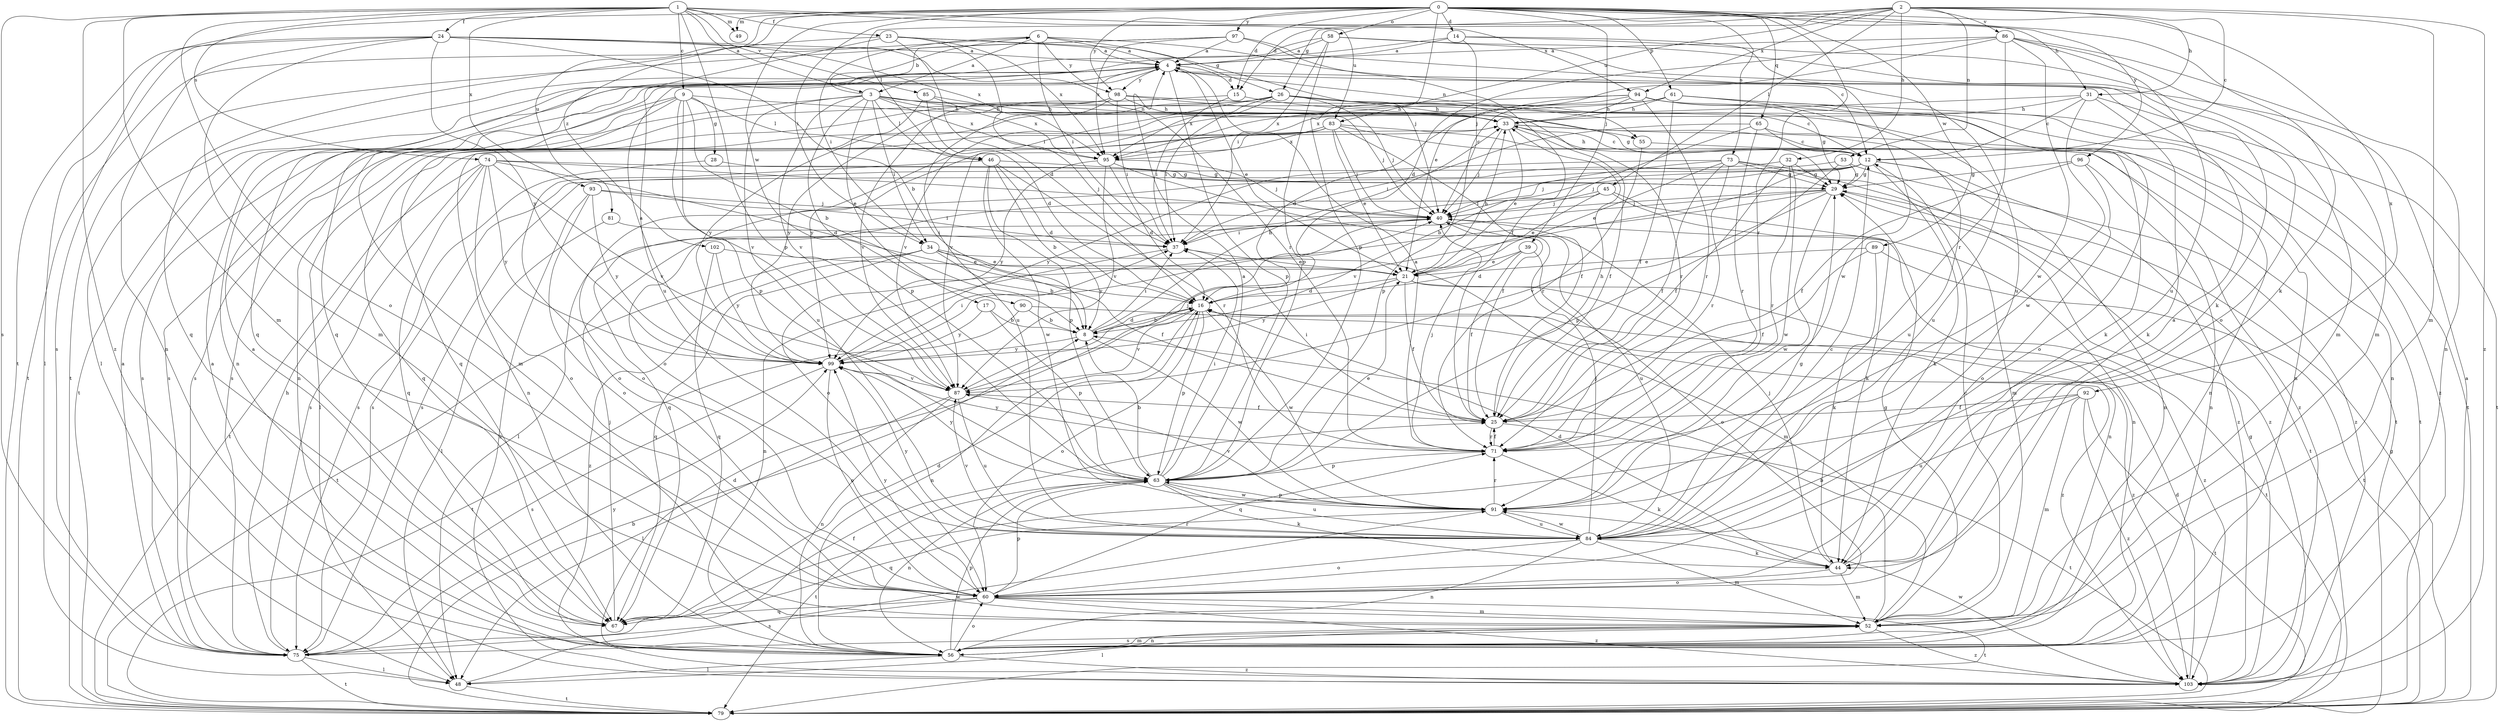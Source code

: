 strict digraph  {
0;
1;
2;
3;
4;
6;
8;
9;
12;
14;
15;
16;
17;
21;
23;
24;
25;
26;
28;
29;
31;
32;
33;
34;
37;
39;
40;
44;
45;
46;
48;
49;
52;
53;
55;
56;
58;
60;
61;
63;
65;
67;
71;
73;
74;
75;
79;
81;
83;
84;
85;
86;
87;
89;
90;
91;
92;
93;
94;
95;
96;
97;
98;
99;
102;
103;
0 -> 14  [label=d];
0 -> 15  [label=d];
0 -> 31  [label=h];
0 -> 34  [label=i];
0 -> 39  [label=j];
0 -> 44  [label=k];
0 -> 49  [label=m];
0 -> 58  [label=o];
0 -> 61  [label=p];
0 -> 63  [label=p];
0 -> 65  [label=q];
0 -> 71  [label=r];
0 -> 73  [label=s];
0 -> 79  [label=t];
0 -> 81  [label=u];
0 -> 89  [label=w];
0 -> 90  [label=w];
0 -> 92  [label=x];
0 -> 96  [label=y];
0 -> 97  [label=y];
0 -> 98  [label=y];
0 -> 102  [label=z];
1 -> 3  [label=a];
1 -> 9  [label=c];
1 -> 23  [label=f];
1 -> 24  [label=f];
1 -> 49  [label=m];
1 -> 52  [label=m];
1 -> 60  [label=o];
1 -> 63  [label=p];
1 -> 74  [label=s];
1 -> 75  [label=s];
1 -> 83  [label=u];
1 -> 85  [label=v];
1 -> 93  [label=x];
1 -> 94  [label=x];
1 -> 103  [label=z];
2 -> 12  [label=c];
2 -> 15  [label=d];
2 -> 26  [label=g];
2 -> 31  [label=h];
2 -> 32  [label=h];
2 -> 45  [label=l];
2 -> 46  [label=l];
2 -> 52  [label=m];
2 -> 53  [label=n];
2 -> 83  [label=u];
2 -> 86  [label=v];
2 -> 94  [label=x];
2 -> 103  [label=z];
3 -> 6  [label=b];
3 -> 12  [label=c];
3 -> 17  [label=e];
3 -> 33  [label=h];
3 -> 34  [label=i];
3 -> 40  [label=j];
3 -> 46  [label=l];
3 -> 55  [label=n];
3 -> 63  [label=p];
3 -> 75  [label=s];
3 -> 84  [label=u];
3 -> 87  [label=v];
3 -> 95  [label=x];
4 -> 15  [label=d];
4 -> 21  [label=e];
4 -> 55  [label=n];
4 -> 56  [label=n];
4 -> 63  [label=p];
4 -> 79  [label=t];
4 -> 98  [label=y];
6 -> 3  [label=a];
6 -> 4  [label=a];
6 -> 12  [label=c];
6 -> 26  [label=g];
6 -> 34  [label=i];
6 -> 37  [label=i];
6 -> 79  [label=t];
6 -> 98  [label=y];
8 -> 16  [label=d];
8 -> 33  [label=h];
8 -> 37  [label=i];
8 -> 91  [label=w];
8 -> 99  [label=y];
9 -> 8  [label=b];
9 -> 28  [label=g];
9 -> 33  [label=h];
9 -> 46  [label=l];
9 -> 52  [label=m];
9 -> 56  [label=n];
9 -> 63  [label=p];
9 -> 75  [label=s];
9 -> 87  [label=v];
12 -> 29  [label=g];
12 -> 33  [label=h];
12 -> 37  [label=i];
12 -> 40  [label=j];
12 -> 44  [label=k];
12 -> 56  [label=n];
12 -> 60  [label=o];
12 -> 87  [label=v];
12 -> 103  [label=z];
14 -> 4  [label=a];
14 -> 40  [label=j];
14 -> 48  [label=l];
14 -> 52  [label=m];
14 -> 84  [label=u];
15 -> 33  [label=h];
15 -> 37  [label=i];
15 -> 99  [label=y];
16 -> 8  [label=b];
16 -> 56  [label=n];
16 -> 60  [label=o];
16 -> 63  [label=p];
16 -> 87  [label=v];
16 -> 91  [label=w];
16 -> 103  [label=z];
17 -> 8  [label=b];
17 -> 63  [label=p];
17 -> 99  [label=y];
21 -> 16  [label=d];
21 -> 25  [label=f];
21 -> 33  [label=h];
21 -> 79  [label=t];
21 -> 99  [label=y];
21 -> 103  [label=z];
23 -> 4  [label=a];
23 -> 16  [label=d];
23 -> 37  [label=i];
23 -> 40  [label=j];
23 -> 67  [label=q];
23 -> 84  [label=u];
23 -> 95  [label=x];
24 -> 4  [label=a];
24 -> 8  [label=b];
24 -> 48  [label=l];
24 -> 52  [label=m];
24 -> 56  [label=n];
24 -> 71  [label=r];
24 -> 75  [label=s];
24 -> 95  [label=x];
24 -> 99  [label=y];
25 -> 33  [label=h];
25 -> 37  [label=i];
25 -> 71  [label=r];
25 -> 79  [label=t];
26 -> 33  [label=h];
26 -> 37  [label=i];
26 -> 40  [label=j];
26 -> 56  [label=n];
26 -> 67  [label=q];
26 -> 71  [label=r];
26 -> 75  [label=s];
26 -> 87  [label=v];
26 -> 95  [label=x];
28 -> 29  [label=g];
28 -> 75  [label=s];
29 -> 40  [label=j];
29 -> 48  [label=l];
29 -> 60  [label=o];
29 -> 79  [label=t];
29 -> 87  [label=v];
29 -> 91  [label=w];
31 -> 12  [label=c];
31 -> 33  [label=h];
31 -> 44  [label=k];
31 -> 79  [label=t];
31 -> 91  [label=w];
31 -> 95  [label=x];
32 -> 25  [label=f];
32 -> 29  [label=g];
32 -> 71  [label=r];
32 -> 75  [label=s];
32 -> 91  [label=w];
33 -> 12  [label=c];
33 -> 21  [label=e];
33 -> 25  [label=f];
33 -> 40  [label=j];
33 -> 56  [label=n];
33 -> 60  [label=o];
33 -> 79  [label=t];
34 -> 8  [label=b];
34 -> 21  [label=e];
34 -> 25  [label=f];
34 -> 52  [label=m];
34 -> 67  [label=q];
34 -> 79  [label=t];
34 -> 103  [label=z];
37 -> 21  [label=e];
37 -> 56  [label=n];
39 -> 16  [label=d];
39 -> 21  [label=e];
39 -> 25  [label=f];
39 -> 60  [label=o];
40 -> 37  [label=i];
40 -> 56  [label=n];
40 -> 84  [label=u];
40 -> 99  [label=y];
44 -> 4  [label=a];
44 -> 16  [label=d];
44 -> 40  [label=j];
44 -> 52  [label=m];
44 -> 60  [label=o];
45 -> 21  [label=e];
45 -> 40  [label=j];
45 -> 44  [label=k];
45 -> 56  [label=n];
45 -> 67  [label=q];
46 -> 8  [label=b];
46 -> 16  [label=d];
46 -> 29  [label=g];
46 -> 60  [label=o];
46 -> 63  [label=p];
46 -> 71  [label=r];
46 -> 91  [label=w];
48 -> 79  [label=t];
48 -> 91  [label=w];
52 -> 8  [label=b];
52 -> 12  [label=c];
52 -> 29  [label=g];
52 -> 48  [label=l];
52 -> 56  [label=n];
52 -> 75  [label=s];
52 -> 103  [label=z];
53 -> 29  [label=g];
53 -> 63  [label=p];
53 -> 75  [label=s];
53 -> 103  [label=z];
55 -> 71  [label=r];
55 -> 103  [label=z];
56 -> 4  [label=a];
56 -> 16  [label=d];
56 -> 48  [label=l];
56 -> 52  [label=m];
56 -> 60  [label=o];
56 -> 63  [label=p];
56 -> 103  [label=z];
58 -> 4  [label=a];
58 -> 37  [label=i];
58 -> 44  [label=k];
58 -> 60  [label=o];
58 -> 63  [label=p];
58 -> 67  [label=q];
60 -> 52  [label=m];
60 -> 63  [label=p];
60 -> 67  [label=q];
60 -> 71  [label=r];
60 -> 75  [label=s];
60 -> 79  [label=t];
60 -> 99  [label=y];
60 -> 103  [label=z];
61 -> 25  [label=f];
61 -> 33  [label=h];
61 -> 79  [label=t];
61 -> 84  [label=u];
61 -> 87  [label=v];
61 -> 95  [label=x];
61 -> 103  [label=z];
63 -> 4  [label=a];
63 -> 8  [label=b];
63 -> 21  [label=e];
63 -> 37  [label=i];
63 -> 44  [label=k];
63 -> 56  [label=n];
63 -> 79  [label=t];
63 -> 84  [label=u];
63 -> 91  [label=w];
63 -> 99  [label=y];
65 -> 8  [label=b];
65 -> 12  [label=c];
65 -> 37  [label=i];
65 -> 71  [label=r];
65 -> 84  [label=u];
67 -> 4  [label=a];
67 -> 16  [label=d];
67 -> 40  [label=j];
71 -> 4  [label=a];
71 -> 25  [label=f];
71 -> 40  [label=j];
71 -> 44  [label=k];
71 -> 63  [label=p];
71 -> 99  [label=y];
73 -> 21  [label=e];
73 -> 25  [label=f];
73 -> 29  [label=g];
73 -> 40  [label=j];
73 -> 52  [label=m];
73 -> 71  [label=r];
73 -> 99  [label=y];
73 -> 103  [label=z];
74 -> 16  [label=d];
74 -> 29  [label=g];
74 -> 40  [label=j];
74 -> 60  [label=o];
74 -> 67  [label=q];
74 -> 75  [label=s];
74 -> 79  [label=t];
74 -> 87  [label=v];
74 -> 99  [label=y];
75 -> 4  [label=a];
75 -> 25  [label=f];
75 -> 33  [label=h];
75 -> 48  [label=l];
75 -> 79  [label=t];
75 -> 99  [label=y];
79 -> 8  [label=b];
79 -> 29  [label=g];
81 -> 37  [label=i];
81 -> 48  [label=l];
83 -> 12  [label=c];
83 -> 21  [label=e];
83 -> 25  [label=f];
83 -> 40  [label=j];
83 -> 48  [label=l];
83 -> 56  [label=n];
83 -> 67  [label=q];
83 -> 79  [label=t];
83 -> 95  [label=x];
84 -> 12  [label=c];
84 -> 29  [label=g];
84 -> 40  [label=j];
84 -> 44  [label=k];
84 -> 52  [label=m];
84 -> 56  [label=n];
84 -> 60  [label=o];
84 -> 87  [label=v];
84 -> 91  [label=w];
84 -> 99  [label=y];
85 -> 16  [label=d];
85 -> 33  [label=h];
85 -> 95  [label=x];
85 -> 99  [label=y];
86 -> 4  [label=a];
86 -> 16  [label=d];
86 -> 21  [label=e];
86 -> 52  [label=m];
86 -> 56  [label=n];
86 -> 71  [label=r];
86 -> 84  [label=u];
86 -> 91  [label=w];
87 -> 25  [label=f];
87 -> 40  [label=j];
87 -> 48  [label=l];
87 -> 56  [label=n];
87 -> 84  [label=u];
89 -> 21  [label=e];
89 -> 25  [label=f];
89 -> 44  [label=k];
89 -> 79  [label=t];
90 -> 8  [label=b];
90 -> 79  [label=t];
90 -> 103  [label=z];
91 -> 63  [label=p];
91 -> 67  [label=q];
91 -> 71  [label=r];
91 -> 84  [label=u];
91 -> 87  [label=v];
92 -> 25  [label=f];
92 -> 52  [label=m];
92 -> 67  [label=q];
92 -> 79  [label=t];
92 -> 84  [label=u];
92 -> 103  [label=z];
93 -> 37  [label=i];
93 -> 40  [label=j];
93 -> 60  [label=o];
93 -> 99  [label=y];
93 -> 103  [label=z];
94 -> 16  [label=d];
94 -> 29  [label=g];
94 -> 33  [label=h];
94 -> 56  [label=n];
94 -> 60  [label=o];
94 -> 63  [label=p];
94 -> 71  [label=r];
94 -> 99  [label=y];
95 -> 16  [label=d];
95 -> 25  [label=f];
95 -> 40  [label=j];
95 -> 87  [label=v];
95 -> 99  [label=y];
96 -> 25  [label=f];
96 -> 29  [label=g];
96 -> 56  [label=n];
96 -> 60  [label=o];
97 -> 4  [label=a];
97 -> 25  [label=f];
97 -> 67  [label=q];
97 -> 79  [label=t];
97 -> 91  [label=w];
97 -> 95  [label=x];
98 -> 29  [label=g];
98 -> 33  [label=h];
98 -> 37  [label=i];
98 -> 44  [label=k];
98 -> 75  [label=s];
98 -> 84  [label=u];
98 -> 87  [label=v];
99 -> 4  [label=a];
99 -> 37  [label=i];
99 -> 60  [label=o];
99 -> 75  [label=s];
99 -> 87  [label=v];
102 -> 21  [label=e];
102 -> 67  [label=q];
102 -> 99  [label=y];
103 -> 4  [label=a];
103 -> 16  [label=d];
103 -> 29  [label=g];
103 -> 91  [label=w];
}
